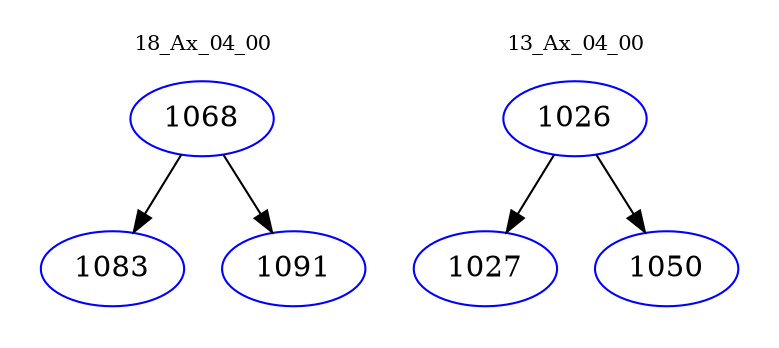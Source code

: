 digraph{
subgraph cluster_0 {
color = white
label = "18_Ax_04_00";
fontsize=10;
T0_1068 [label="1068", color="blue"]
T0_1068 -> T0_1083 [color="black"]
T0_1083 [label="1083", color="blue"]
T0_1068 -> T0_1091 [color="black"]
T0_1091 [label="1091", color="blue"]
}
subgraph cluster_1 {
color = white
label = "13_Ax_04_00";
fontsize=10;
T1_1026 [label="1026", color="blue"]
T1_1026 -> T1_1027 [color="black"]
T1_1027 [label="1027", color="blue"]
T1_1026 -> T1_1050 [color="black"]
T1_1050 [label="1050", color="blue"]
}
}
